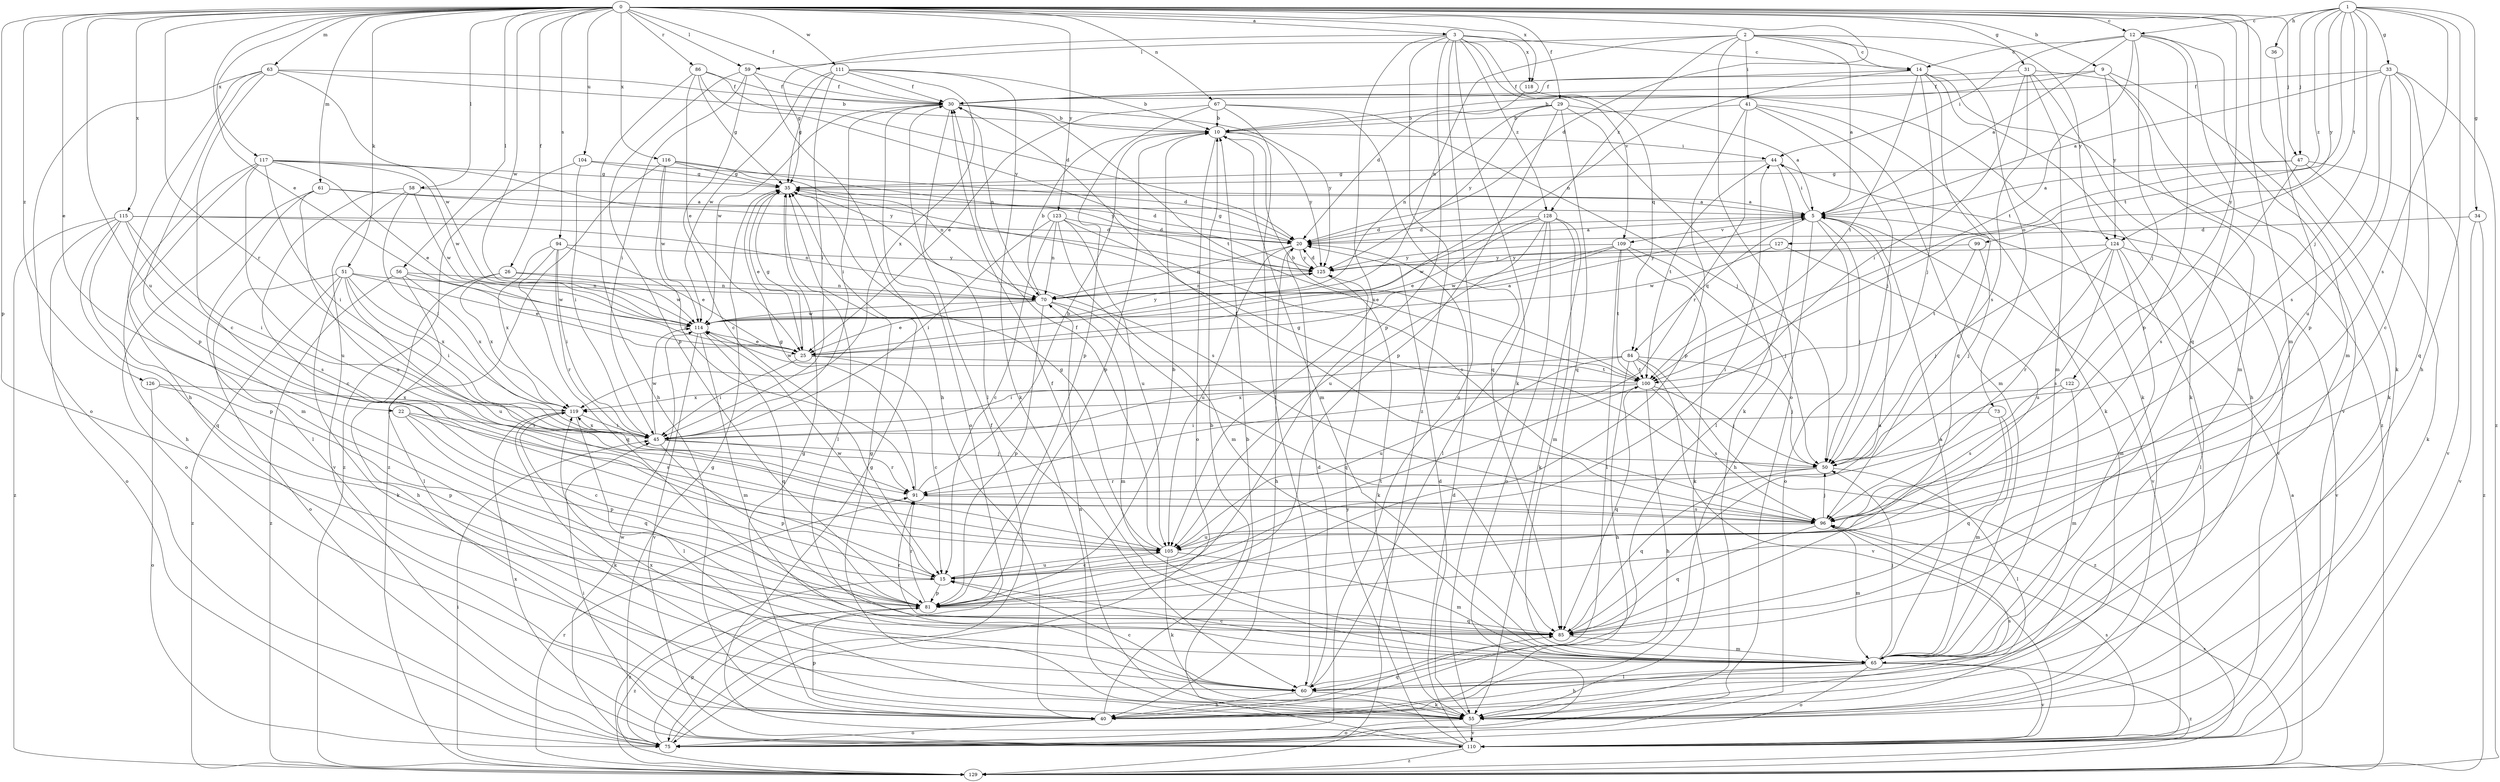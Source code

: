 strict digraph  {
0;
1;
2;
3;
5;
9;
10;
12;
14;
15;
20;
22;
25;
26;
29;
30;
31;
33;
34;
35;
36;
40;
41;
44;
45;
47;
50;
51;
55;
56;
58;
59;
60;
61;
63;
65;
67;
70;
73;
75;
81;
84;
85;
86;
91;
94;
96;
99;
100;
104;
105;
109;
110;
111;
114;
115;
116;
117;
118;
119;
122;
123;
124;
125;
126;
127;
128;
129;
0 -> 3  [label=a];
0 -> 9  [label=b];
0 -> 12  [label=c];
0 -> 20  [label=d];
0 -> 22  [label=e];
0 -> 25  [label=e];
0 -> 26  [label=f];
0 -> 29  [label=f];
0 -> 30  [label=f];
0 -> 31  [label=g];
0 -> 47  [label=j];
0 -> 51  [label=k];
0 -> 55  [label=k];
0 -> 56  [label=l];
0 -> 58  [label=l];
0 -> 59  [label=l];
0 -> 61  [label=m];
0 -> 63  [label=m];
0 -> 65  [label=m];
0 -> 67  [label=n];
0 -> 81  [label=p];
0 -> 86  [label=r];
0 -> 91  [label=r];
0 -> 94  [label=s];
0 -> 104  [label=u];
0 -> 105  [label=u];
0 -> 111  [label=w];
0 -> 114  [label=w];
0 -> 115  [label=x];
0 -> 116  [label=x];
0 -> 117  [label=x];
0 -> 118  [label=x];
0 -> 122  [label=y];
0 -> 123  [label=y];
0 -> 126  [label=z];
1 -> 12  [label=c];
1 -> 33  [label=g];
1 -> 34  [label=g];
1 -> 36  [label=h];
1 -> 40  [label=h];
1 -> 47  [label=j];
1 -> 50  [label=j];
1 -> 96  [label=s];
1 -> 99  [label=t];
1 -> 100  [label=t];
1 -> 124  [label=y];
1 -> 127  [label=z];
2 -> 5  [label=a];
2 -> 14  [label=c];
2 -> 41  [label=i];
2 -> 59  [label=l];
2 -> 70  [label=n];
2 -> 73  [label=o];
2 -> 75  [label=o];
2 -> 124  [label=y];
2 -> 128  [label=z];
3 -> 14  [label=c];
3 -> 35  [label=g];
3 -> 55  [label=k];
3 -> 75  [label=o];
3 -> 81  [label=p];
3 -> 84  [label=q];
3 -> 105  [label=u];
3 -> 109  [label=v];
3 -> 118  [label=x];
3 -> 128  [label=z];
3 -> 129  [label=z];
5 -> 20  [label=d];
5 -> 40  [label=h];
5 -> 44  [label=i];
5 -> 50  [label=j];
5 -> 75  [label=o];
5 -> 84  [label=q];
5 -> 109  [label=v];
5 -> 110  [label=v];
9 -> 10  [label=b];
9 -> 30  [label=f];
9 -> 55  [label=k];
9 -> 65  [label=m];
9 -> 124  [label=y];
10 -> 44  [label=i];
10 -> 65  [label=m];
10 -> 75  [label=o];
10 -> 81  [label=p];
10 -> 125  [label=y];
12 -> 5  [label=a];
12 -> 14  [label=c];
12 -> 44  [label=i];
12 -> 50  [label=j];
12 -> 65  [label=m];
12 -> 81  [label=p];
12 -> 85  [label=q];
12 -> 100  [label=t];
14 -> 30  [label=f];
14 -> 50  [label=j];
14 -> 55  [label=k];
14 -> 70  [label=n];
14 -> 85  [label=q];
14 -> 100  [label=t];
14 -> 129  [label=z];
15 -> 44  [label=i];
15 -> 81  [label=p];
15 -> 100  [label=t];
15 -> 105  [label=u];
15 -> 114  [label=w];
15 -> 129  [label=z];
20 -> 5  [label=a];
20 -> 35  [label=g];
20 -> 40  [label=h];
20 -> 70  [label=n];
20 -> 105  [label=u];
20 -> 125  [label=y];
22 -> 15  [label=c];
22 -> 45  [label=i];
22 -> 81  [label=p];
22 -> 96  [label=s];
25 -> 5  [label=a];
25 -> 15  [label=c];
25 -> 35  [label=g];
25 -> 45  [label=i];
25 -> 100  [label=t];
26 -> 40  [label=h];
26 -> 70  [label=n];
26 -> 114  [label=w];
26 -> 119  [label=x];
29 -> 5  [label=a];
29 -> 10  [label=b];
29 -> 55  [label=k];
29 -> 70  [label=n];
29 -> 81  [label=p];
29 -> 85  [label=q];
29 -> 125  [label=y];
30 -> 10  [label=b];
30 -> 45  [label=i];
30 -> 60  [label=l];
30 -> 70  [label=n];
30 -> 75  [label=o];
30 -> 100  [label=t];
30 -> 114  [label=w];
30 -> 125  [label=y];
31 -> 30  [label=f];
31 -> 40  [label=h];
31 -> 45  [label=i];
31 -> 65  [label=m];
31 -> 96  [label=s];
31 -> 110  [label=v];
33 -> 5  [label=a];
33 -> 15  [label=c];
33 -> 30  [label=f];
33 -> 85  [label=q];
33 -> 96  [label=s];
33 -> 105  [label=u];
33 -> 129  [label=z];
34 -> 20  [label=d];
34 -> 110  [label=v];
34 -> 129  [label=z];
35 -> 5  [label=a];
35 -> 25  [label=e];
35 -> 60  [label=l];
35 -> 96  [label=s];
36 -> 81  [label=p];
40 -> 10  [label=b];
40 -> 35  [label=g];
40 -> 75  [label=o];
40 -> 81  [label=p];
40 -> 85  [label=q];
41 -> 10  [label=b];
41 -> 50  [label=j];
41 -> 55  [label=k];
41 -> 65  [label=m];
41 -> 81  [label=p];
41 -> 91  [label=r];
44 -> 35  [label=g];
44 -> 60  [label=l];
44 -> 100  [label=t];
44 -> 110  [label=v];
45 -> 50  [label=j];
45 -> 81  [label=p];
45 -> 91  [label=r];
45 -> 114  [label=w];
45 -> 119  [label=x];
47 -> 5  [label=a];
47 -> 35  [label=g];
47 -> 55  [label=k];
47 -> 96  [label=s];
47 -> 110  [label=v];
50 -> 35  [label=g];
50 -> 60  [label=l];
50 -> 85  [label=q];
50 -> 91  [label=r];
51 -> 25  [label=e];
51 -> 45  [label=i];
51 -> 55  [label=k];
51 -> 70  [label=n];
51 -> 75  [label=o];
51 -> 105  [label=u];
51 -> 119  [label=x];
51 -> 129  [label=z];
55 -> 20  [label=d];
55 -> 35  [label=g];
55 -> 70  [label=n];
55 -> 75  [label=o];
55 -> 96  [label=s];
55 -> 110  [label=v];
55 -> 119  [label=x];
56 -> 60  [label=l];
56 -> 70  [label=n];
56 -> 114  [label=w];
56 -> 119  [label=x];
56 -> 129  [label=z];
58 -> 5  [label=a];
58 -> 15  [label=c];
58 -> 45  [label=i];
58 -> 110  [label=v];
58 -> 114  [label=w];
59 -> 15  [label=c];
59 -> 30  [label=f];
59 -> 40  [label=h];
59 -> 45  [label=i];
59 -> 81  [label=p];
60 -> 15  [label=c];
60 -> 20  [label=d];
60 -> 40  [label=h];
60 -> 55  [label=k];
61 -> 5  [label=a];
61 -> 20  [label=d];
61 -> 60  [label=l];
61 -> 75  [label=o];
61 -> 105  [label=u];
63 -> 10  [label=b];
63 -> 15  [label=c];
63 -> 30  [label=f];
63 -> 40  [label=h];
63 -> 75  [label=o];
63 -> 81  [label=p];
63 -> 114  [label=w];
65 -> 5  [label=a];
65 -> 15  [label=c];
65 -> 30  [label=f];
65 -> 40  [label=h];
65 -> 50  [label=j];
65 -> 60  [label=l];
65 -> 75  [label=o];
65 -> 110  [label=v];
65 -> 129  [label=z];
67 -> 10  [label=b];
67 -> 25  [label=e];
67 -> 50  [label=j];
67 -> 60  [label=l];
67 -> 81  [label=p];
67 -> 85  [label=q];
70 -> 10  [label=b];
70 -> 25  [label=e];
70 -> 65  [label=m];
70 -> 81  [label=p];
70 -> 85  [label=q];
70 -> 114  [label=w];
73 -> 45  [label=i];
73 -> 65  [label=m];
73 -> 85  [label=q];
75 -> 30  [label=f];
75 -> 35  [label=g];
75 -> 81  [label=p];
75 -> 114  [label=w];
81 -> 10  [label=b];
81 -> 85  [label=q];
81 -> 91  [label=r];
81 -> 129  [label=z];
84 -> 40  [label=h];
84 -> 45  [label=i];
84 -> 50  [label=j];
84 -> 100  [label=t];
84 -> 105  [label=u];
84 -> 110  [label=v];
84 -> 129  [label=z];
85 -> 5  [label=a];
85 -> 65  [label=m];
85 -> 91  [label=r];
86 -> 20  [label=d];
86 -> 25  [label=e];
86 -> 30  [label=f];
86 -> 35  [label=g];
86 -> 40  [label=h];
86 -> 125  [label=y];
91 -> 10  [label=b];
91 -> 35  [label=g];
91 -> 96  [label=s];
94 -> 25  [label=e];
94 -> 45  [label=i];
94 -> 85  [label=q];
94 -> 91  [label=r];
94 -> 119  [label=x];
94 -> 125  [label=y];
96 -> 30  [label=f];
96 -> 50  [label=j];
96 -> 65  [label=m];
96 -> 85  [label=q];
96 -> 105  [label=u];
99 -> 50  [label=j];
99 -> 100  [label=t];
99 -> 125  [label=y];
100 -> 10  [label=b];
100 -> 40  [label=h];
100 -> 50  [label=j];
100 -> 85  [label=q];
100 -> 96  [label=s];
100 -> 114  [label=w];
100 -> 119  [label=x];
104 -> 20  [label=d];
104 -> 35  [label=g];
104 -> 45  [label=i];
104 -> 129  [label=z];
105 -> 15  [label=c];
105 -> 30  [label=f];
105 -> 35  [label=g];
105 -> 55  [label=k];
105 -> 65  [label=m];
109 -> 25  [label=e];
109 -> 50  [label=j];
109 -> 55  [label=k];
109 -> 60  [label=l];
109 -> 100  [label=t];
109 -> 114  [label=w];
109 -> 125  [label=y];
110 -> 10  [label=b];
110 -> 20  [label=d];
110 -> 35  [label=g];
110 -> 45  [label=i];
110 -> 96  [label=s];
110 -> 119  [label=x];
110 -> 125  [label=y];
110 -> 129  [label=z];
111 -> 10  [label=b];
111 -> 30  [label=f];
111 -> 35  [label=g];
111 -> 45  [label=i];
111 -> 55  [label=k];
111 -> 114  [label=w];
111 -> 119  [label=x];
114 -> 25  [label=e];
114 -> 65  [label=m];
114 -> 85  [label=q];
114 -> 110  [label=v];
114 -> 125  [label=y];
115 -> 20  [label=d];
115 -> 45  [label=i];
115 -> 70  [label=n];
115 -> 75  [label=o];
115 -> 81  [label=p];
115 -> 85  [label=q];
115 -> 96  [label=s];
115 -> 129  [label=z];
116 -> 35  [label=g];
116 -> 70  [label=n];
116 -> 91  [label=r];
116 -> 114  [label=w];
116 -> 125  [label=y];
116 -> 129  [label=z];
117 -> 25  [label=e];
117 -> 35  [label=g];
117 -> 40  [label=h];
117 -> 45  [label=i];
117 -> 65  [label=m];
117 -> 105  [label=u];
117 -> 114  [label=w];
117 -> 125  [label=y];
118 -> 20  [label=d];
118 -> 55  [label=k];
119 -> 45  [label=i];
119 -> 55  [label=k];
119 -> 60  [label=l];
119 -> 85  [label=q];
122 -> 65  [label=m];
122 -> 96  [label=s];
122 -> 119  [label=x];
123 -> 15  [label=c];
123 -> 20  [label=d];
123 -> 45  [label=i];
123 -> 65  [label=m];
123 -> 70  [label=n];
123 -> 96  [label=s];
123 -> 105  [label=u];
124 -> 50  [label=j];
124 -> 60  [label=l];
124 -> 65  [label=m];
124 -> 91  [label=r];
124 -> 96  [label=s];
124 -> 110  [label=v];
124 -> 125  [label=y];
125 -> 20  [label=d];
125 -> 55  [label=k];
125 -> 70  [label=n];
126 -> 75  [label=o];
126 -> 81  [label=p];
126 -> 119  [label=x];
127 -> 105  [label=u];
127 -> 114  [label=w];
127 -> 125  [label=y];
128 -> 20  [label=d];
128 -> 25  [label=e];
128 -> 55  [label=k];
128 -> 60  [label=l];
128 -> 65  [label=m];
128 -> 75  [label=o];
128 -> 105  [label=u];
128 -> 114  [label=w];
129 -> 5  [label=a];
129 -> 45  [label=i];
129 -> 91  [label=r];
129 -> 96  [label=s];
}
